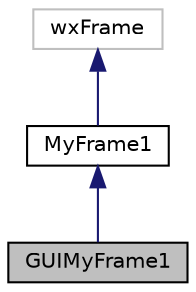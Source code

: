 digraph "GUIMyFrame1"
{
 // LATEX_PDF_SIZE
  edge [fontname="Helvetica",fontsize="10",labelfontname="Helvetica",labelfontsize="10"];
  node [fontname="Helvetica",fontsize="10",shape=record];
  Node1 [label="GUIMyFrame1",height=0.2,width=0.4,color="black", fillcolor="grey75", style="filled", fontcolor="black",tooltip="Main frame class that extends MyFrame1, handling UI interactions and drawing."];
  Node2 -> Node1 [dir="back",color="midnightblue",fontsize="10",style="solid",fontname="Helvetica"];
  Node2 [label="MyFrame1",height=0.2,width=0.4,color="black", fillcolor="white", style="filled",URL="$classMyFrame1.html",tooltip="The main frame class for the application GUI."];
  Node3 -> Node2 [dir="back",color="midnightblue",fontsize="10",style="solid",fontname="Helvetica"];
  Node3 [label="wxFrame",height=0.2,width=0.4,color="grey75", fillcolor="white", style="filled",tooltip=" "];
}
